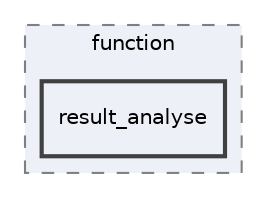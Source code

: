 digraph "src/core/function/result_analyse"
{
 // INTERACTIVE_SVG=YES
 // LATEX_PDF_SIZE
  edge [fontname="Helvetica",fontsize="10",labelfontname="Helvetica",labelfontsize="10"];
  node [fontname="Helvetica",fontsize="10",shape=record];
  compound=true
  subgraph clusterdir_f8a0abd6d3586538a5b71803e0ab7ffa {
    graph [ bgcolor="#edf0f7", pencolor="grey50", style="filled,dashed,", label="function", fontname="Helvetica", fontsize="10", URL="dir_f8a0abd6d3586538a5b71803e0ab7ffa.html"]
  dir_fc6c58bf49530122ab17df13a9869378 [shape=box, label="result_analyse", style="filled,bold,", fillcolor="#edf0f7", color="grey25", URL="dir_fc6c58bf49530122ab17df13a9869378.html"];
  }
}
